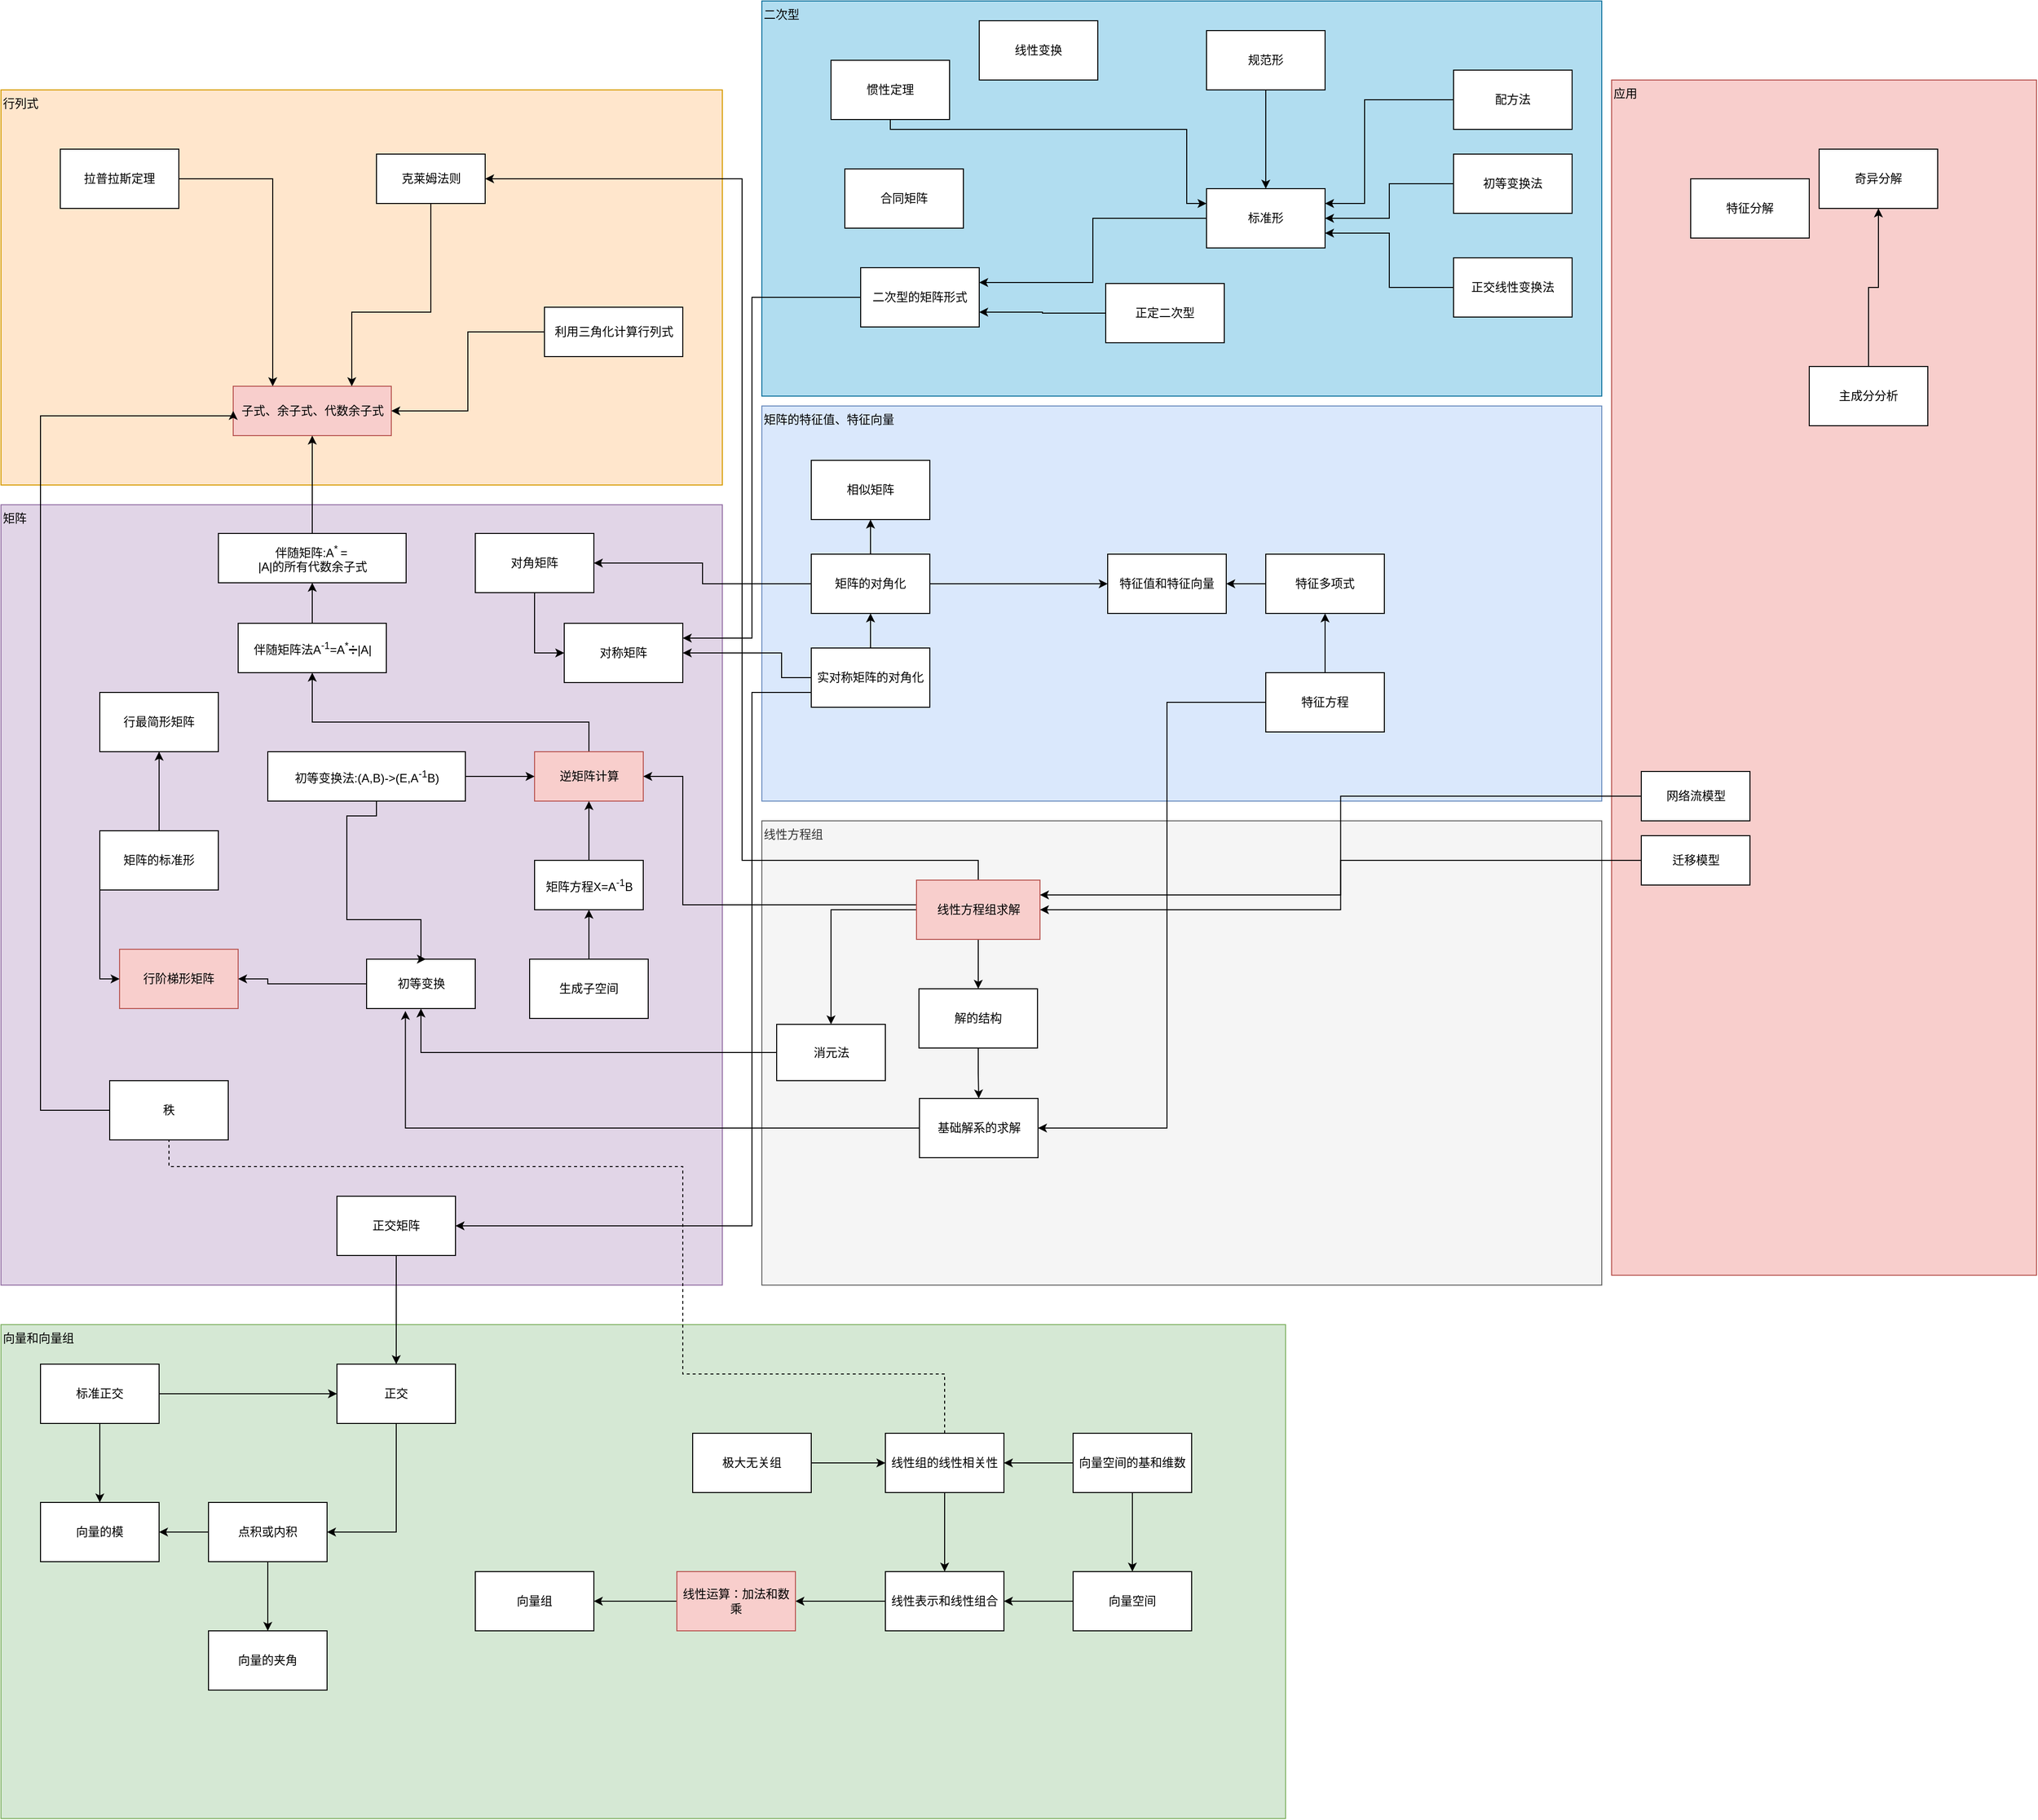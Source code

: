 <mxfile version="21.2.9" type="github">
  <diagram id="LYvnLIcDRPvLys48fhbC" name="Page-1">
    <mxGraphModel dx="2012" dy="676" grid="1" gridSize="10" guides="1" tooltips="1" connect="1" arrows="1" fold="1" page="1" pageScale="1" pageWidth="827" pageHeight="1169" math="0" shadow="0">
      <root>
        <mxCell id="0" />
        <mxCell id="1" parent="0" />
        <mxCell id="4r-EFYu74ZcHJKSVUpbx-32" value="二次型" style="html=1;fillColor=#b1ddf0;strokeColor=#10739e;verticalAlign=top;align=left;" vertex="1" parent="1">
          <mxGeometry x="270" y="20" width="850" height="400" as="geometry" />
        </mxCell>
        <mxCell id="4r-EFYu74ZcHJKSVUpbx-9" value="应用" style="html=1;fillColor=#f8cecc;strokeColor=#b85450;verticalAlign=top;align=left;" vertex="1" parent="1">
          <mxGeometry x="1130" y="100" width="430" height="1210" as="geometry" />
        </mxCell>
        <mxCell id="4r-EFYu74ZcHJKSVUpbx-8" value="矩阵的特征值、特征向量" style="html=1;fillColor=#dae8fc;strokeColor=#6c8ebf;verticalAlign=top;align=left;" vertex="1" parent="1">
          <mxGeometry x="270" y="430" width="850" height="400" as="geometry" />
        </mxCell>
        <mxCell id="mByM-L_YtEdj-Pzh2EhQ-19" value="向量和向量组" style="rounded=0;whiteSpace=wrap;html=1;align=left;fillColor=#d5e8d4;strokeColor=#82b366;verticalAlign=top;" parent="1" vertex="1">
          <mxGeometry x="-500" y="1360" width="1300" height="500" as="geometry" />
        </mxCell>
        <mxCell id="mByM-L_YtEdj-Pzh2EhQ-14" value="线性方程组" style="rounded=0;whiteSpace=wrap;html=1;fillColor=#f5f5f5;strokeColor=#666666;fontColor=#333333;verticalAlign=top;align=left;" parent="1" vertex="1">
          <mxGeometry x="270" y="850" width="850" height="470" as="geometry" />
        </mxCell>
        <mxCell id="5PHVH8C7VnvAZDS9d-Uz-40" value="矩阵" style="html=1;align=left;verticalAlign=top;fillColor=#e1d5e7;strokeColor=#9673a6;" parent="1" vertex="1">
          <mxGeometry x="-500" y="530" width="730" height="790" as="geometry" />
        </mxCell>
        <mxCell id="5PHVH8C7VnvAZDS9d-Uz-39" value="行列式" style="html=1;fillColor=#ffe6cc;strokeColor=#d79b00;verticalAlign=top;align=left;" parent="1" vertex="1">
          <mxGeometry x="-500" y="110" width="730" height="400" as="geometry" />
        </mxCell>
        <mxCell id="5PHVH8C7VnvAZDS9d-Uz-6" value="子式、余子式、代数余子式" style="html=1;fillColor=#f8cecc;strokeColor=#b85450;" parent="1" vertex="1">
          <mxGeometry x="-265" y="410" width="160" height="50" as="geometry" />
        </mxCell>
        <mxCell id="4r-EFYu74ZcHJKSVUpbx-2" style="edgeStyle=orthogonalEdgeStyle;rounded=0;orthogonalLoop=1;jettySize=auto;html=1;entryX=1;entryY=0.5;entryDx=0;entryDy=0;" edge="1" parent="1" source="5PHVH8C7VnvAZDS9d-Uz-12" target="5PHVH8C7VnvAZDS9d-Uz-6">
          <mxGeometry relative="1" as="geometry" />
        </mxCell>
        <mxCell id="5PHVH8C7VnvAZDS9d-Uz-12" value="利用三角化计算行列式" style="html=1;" parent="1" vertex="1">
          <mxGeometry x="50" y="330" width="140" height="50" as="geometry" />
        </mxCell>
        <mxCell id="5PHVH8C7VnvAZDS9d-Uz-18" style="edgeStyle=orthogonalEdgeStyle;rounded=0;orthogonalLoop=1;jettySize=auto;html=1;entryX=0.75;entryY=0;entryDx=0;entryDy=0;" parent="1" source="5PHVH8C7VnvAZDS9d-Uz-17" target="5PHVH8C7VnvAZDS9d-Uz-6" edge="1">
          <mxGeometry relative="1" as="geometry">
            <Array as="points">
              <mxPoint x="-145" y="335" />
            </Array>
          </mxGeometry>
        </mxCell>
        <mxCell id="5PHVH8C7VnvAZDS9d-Uz-17" value="克莱姆法则" style="html=1;" parent="1" vertex="1">
          <mxGeometry x="-120" y="175" width="110" height="50" as="geometry" />
        </mxCell>
        <mxCell id="5PHVH8C7VnvAZDS9d-Uz-42" style="edgeStyle=orthogonalEdgeStyle;rounded=0;orthogonalLoop=1;jettySize=auto;html=1;entryX=0.5;entryY=1;entryDx=0;entryDy=0;" parent="1" source="5PHVH8C7VnvAZDS9d-Uz-23" target="5PHVH8C7VnvAZDS9d-Uz-41" edge="1">
          <mxGeometry relative="1" as="geometry" />
        </mxCell>
        <mxCell id="5PHVH8C7VnvAZDS9d-Uz-23" value="伴随矩阵法A&lt;sup&gt;-1&lt;/sup&gt;=A&lt;sup&gt;*&lt;/sup&gt;➗|A|" style="html=1;" parent="1" vertex="1">
          <mxGeometry x="-260" y="650" width="150" height="50" as="geometry" />
        </mxCell>
        <mxCell id="Q66xr4aZI0zNeTZ2arCn-2" style="edgeStyle=orthogonalEdgeStyle;rounded=0;orthogonalLoop=1;jettySize=auto;html=1;" parent="1" source="5PHVH8C7VnvAZDS9d-Uz-26" target="5PHVH8C7VnvAZDS9d-Uz-23" edge="1">
          <mxGeometry relative="1" as="geometry">
            <Array as="points">
              <mxPoint x="95" y="750" />
              <mxPoint x="-185" y="750" />
            </Array>
          </mxGeometry>
        </mxCell>
        <mxCell id="5PHVH8C7VnvAZDS9d-Uz-26" value="逆矩阵计算" style="html=1;fillColor=#f8cecc;strokeColor=#b85450;" parent="1" vertex="1">
          <mxGeometry x="40" y="780" width="110" height="50" as="geometry" />
        </mxCell>
        <mxCell id="5PHVH8C7VnvAZDS9d-Uz-32" style="edgeStyle=orthogonalEdgeStyle;rounded=0;orthogonalLoop=1;jettySize=auto;html=1;entryX=0.5;entryY=1;entryDx=0;entryDy=0;" parent="1" source="5PHVH8C7VnvAZDS9d-Uz-31" target="5PHVH8C7VnvAZDS9d-Uz-26" edge="1">
          <mxGeometry relative="1" as="geometry" />
        </mxCell>
        <mxCell id="5PHVH8C7VnvAZDS9d-Uz-31" value="矩阵方程X=A&lt;sup&gt;-1&lt;/sup&gt;B" style="html=1;" parent="1" vertex="1">
          <mxGeometry x="40" y="890" width="110" height="50" as="geometry" />
        </mxCell>
        <mxCell id="5PHVH8C7VnvAZDS9d-Uz-37" style="edgeStyle=orthogonalEdgeStyle;rounded=0;orthogonalLoop=1;jettySize=auto;html=1;entryX=1;entryY=0.5;entryDx=0;entryDy=0;" parent="1" source="5PHVH8C7VnvAZDS9d-Uz-36" target="5PHVH8C7VnvAZDS9d-Uz-17" edge="1">
          <mxGeometry relative="1" as="geometry">
            <Array as="points">
              <mxPoint x="250" y="890" />
              <mxPoint x="250" y="200" />
            </Array>
          </mxGeometry>
        </mxCell>
        <mxCell id="5PHVH8C7VnvAZDS9d-Uz-38" style="edgeStyle=orthogonalEdgeStyle;rounded=0;orthogonalLoop=1;jettySize=auto;html=1;exitX=0;exitY=0.25;exitDx=0;exitDy=0;entryX=1;entryY=0.5;entryDx=0;entryDy=0;" parent="1" source="5PHVH8C7VnvAZDS9d-Uz-36" target="5PHVH8C7VnvAZDS9d-Uz-26" edge="1">
          <mxGeometry relative="1" as="geometry">
            <mxPoint x="335" y="650" as="sourcePoint" />
            <Array as="points">
              <mxPoint x="190" y="935" />
              <mxPoint x="190" y="805" />
            </Array>
          </mxGeometry>
        </mxCell>
        <mxCell id="4r-EFYu74ZcHJKSVUpbx-16" style="edgeStyle=orthogonalEdgeStyle;rounded=0;orthogonalLoop=1;jettySize=auto;html=1;" edge="1" parent="1" source="5PHVH8C7VnvAZDS9d-Uz-36" target="Q66xr4aZI0zNeTZ2arCn-20">
          <mxGeometry relative="1" as="geometry" />
        </mxCell>
        <mxCell id="4r-EFYu74ZcHJKSVUpbx-34" style="edgeStyle=orthogonalEdgeStyle;rounded=0;orthogonalLoop=1;jettySize=auto;html=1;entryX=0.5;entryY=0;entryDx=0;entryDy=0;" edge="1" parent="1" source="5PHVH8C7VnvAZDS9d-Uz-36" target="v2L_EON9UGw1XS5caEC3-1">
          <mxGeometry relative="1" as="geometry" />
        </mxCell>
        <mxCell id="5PHVH8C7VnvAZDS9d-Uz-36" value="线性方程组求解" style="html=1;fillColor=#f8cecc;strokeColor=#b85450;" parent="1" vertex="1">
          <mxGeometry x="426.5" y="910" width="125" height="60" as="geometry" />
        </mxCell>
        <mxCell id="5PHVH8C7VnvAZDS9d-Uz-43" style="edgeStyle=orthogonalEdgeStyle;rounded=0;orthogonalLoop=1;jettySize=auto;html=1;" parent="1" source="5PHVH8C7VnvAZDS9d-Uz-41" target="5PHVH8C7VnvAZDS9d-Uz-6" edge="1">
          <mxGeometry relative="1" as="geometry" />
        </mxCell>
        <mxCell id="5PHVH8C7VnvAZDS9d-Uz-41" value="伴随矩阵:A&lt;sup&gt;* &lt;/sup&gt;=&lt;sup&gt;&amp;nbsp;&lt;/sup&gt;&lt;br&gt;|A|的所有代数余子式" style="html=1;align=center;" parent="1" vertex="1">
          <mxGeometry x="-280" y="559" width="190" height="50" as="geometry" />
        </mxCell>
        <mxCell id="mByM-L_YtEdj-Pzh2EhQ-11" style="edgeStyle=orthogonalEdgeStyle;rounded=0;orthogonalLoop=1;jettySize=auto;html=1;" parent="1" source="5PHVH8C7VnvAZDS9d-Uz-46" target="mByM-L_YtEdj-Pzh2EhQ-6" edge="1">
          <mxGeometry relative="1" as="geometry">
            <Array as="points">
              <mxPoint x="-230" y="1015" />
              <mxPoint x="-230" y="1010" />
            </Array>
          </mxGeometry>
        </mxCell>
        <mxCell id="5PHVH8C7VnvAZDS9d-Uz-46" value="初等变换" style="html=1;align=center;" parent="1" vertex="1">
          <mxGeometry x="-130" y="990" width="110" height="50" as="geometry" />
        </mxCell>
        <mxCell id="5PHVH8C7VnvAZDS9d-Uz-50" style="edgeStyle=orthogonalEdgeStyle;rounded=0;orthogonalLoop=1;jettySize=auto;html=1;entryX=0;entryY=0.5;entryDx=0;entryDy=0;" parent="1" source="5PHVH8C7VnvAZDS9d-Uz-48" target="5PHVH8C7VnvAZDS9d-Uz-26" edge="1">
          <mxGeometry relative="1" as="geometry" />
        </mxCell>
        <mxCell id="mByM-L_YtEdj-Pzh2EhQ-9" style="edgeStyle=orthogonalEdgeStyle;rounded=0;orthogonalLoop=1;jettySize=auto;html=1;" parent="1" source="5PHVH8C7VnvAZDS9d-Uz-48" edge="1">
          <mxGeometry relative="1" as="geometry">
            <mxPoint x="-70" y="990" as="targetPoint" />
            <Array as="points">
              <mxPoint x="-120" y="845" />
              <mxPoint x="-150" y="845" />
              <mxPoint x="-150" y="950" />
              <mxPoint x="-75" y="950" />
            </Array>
          </mxGeometry>
        </mxCell>
        <mxCell id="5PHVH8C7VnvAZDS9d-Uz-48" value="初等变换法:(A,B)-&amp;gt;(E,A&lt;sup&gt;-1&lt;/sup&gt;B)" style="html=1;align=center;" parent="1" vertex="1">
          <mxGeometry x="-230" y="780" width="200" height="50" as="geometry" />
        </mxCell>
        <mxCell id="mByM-L_YtEdj-Pzh2EhQ-39" style="edgeStyle=orthogonalEdgeStyle;rounded=0;orthogonalLoop=1;jettySize=auto;html=1;entryX=0;entryY=0.5;entryDx=0;entryDy=0;exitX=0;exitY=0.5;exitDx=0;exitDy=0;" parent="1" source="mByM-L_YtEdj-Pzh2EhQ-2" target="5PHVH8C7VnvAZDS9d-Uz-6" edge="1">
          <mxGeometry relative="1" as="geometry">
            <Array as="points">
              <mxPoint x="-460" y="1143" />
              <mxPoint x="-460" y="440" />
              <mxPoint x="-265" y="440" />
            </Array>
          </mxGeometry>
        </mxCell>
        <mxCell id="mByM-L_YtEdj-Pzh2EhQ-2" value="秩" style="rounded=0;whiteSpace=wrap;html=1;" parent="1" vertex="1">
          <mxGeometry x="-390" y="1113" width="120" height="60" as="geometry" />
        </mxCell>
        <mxCell id="mByM-L_YtEdj-Pzh2EhQ-36" style="edgeStyle=orthogonalEdgeStyle;rounded=0;orthogonalLoop=1;jettySize=auto;html=1;entryX=1;entryY=0.5;entryDx=0;entryDy=0;" parent="1" source="mByM-L_YtEdj-Pzh2EhQ-3" target="mByM-L_YtEdj-Pzh2EhQ-30" edge="1">
          <mxGeometry relative="1" as="geometry">
            <Array as="points">
              <mxPoint x="-100" y="1570" />
            </Array>
          </mxGeometry>
        </mxCell>
        <mxCell id="mByM-L_YtEdj-Pzh2EhQ-3" value="正交" style="rounded=0;whiteSpace=wrap;html=1;" parent="1" vertex="1">
          <mxGeometry x="-160" y="1400" width="120" height="60" as="geometry" />
        </mxCell>
        <mxCell id="mByM-L_YtEdj-Pzh2EhQ-5" style="edgeStyle=orthogonalEdgeStyle;rounded=0;orthogonalLoop=1;jettySize=auto;html=1;" parent="1" source="mByM-L_YtEdj-Pzh2EhQ-4" target="mByM-L_YtEdj-Pzh2EhQ-3" edge="1">
          <mxGeometry relative="1" as="geometry" />
        </mxCell>
        <mxCell id="4r-EFYu74ZcHJKSVUpbx-5" style="edgeStyle=orthogonalEdgeStyle;rounded=0;orthogonalLoop=1;jettySize=auto;html=1;entryX=0.5;entryY=0;entryDx=0;entryDy=0;" edge="1" parent="1" source="mByM-L_YtEdj-Pzh2EhQ-4" target="mByM-L_YtEdj-Pzh2EhQ-21">
          <mxGeometry relative="1" as="geometry" />
        </mxCell>
        <mxCell id="mByM-L_YtEdj-Pzh2EhQ-4" value="标准正交" style="rounded=0;whiteSpace=wrap;html=1;" parent="1" vertex="1">
          <mxGeometry x="-460" y="1400" width="120" height="60" as="geometry" />
        </mxCell>
        <mxCell id="mByM-L_YtEdj-Pzh2EhQ-6" value="行阶梯形矩阵" style="rounded=0;whiteSpace=wrap;html=1;fillColor=#f8cecc;strokeColor=#b85450;" parent="1" vertex="1">
          <mxGeometry x="-380" y="980" width="120" height="60" as="geometry" />
        </mxCell>
        <mxCell id="mByM-L_YtEdj-Pzh2EhQ-13" style="edgeStyle=orthogonalEdgeStyle;rounded=0;orthogonalLoop=1;jettySize=auto;html=1;entryX=0;entryY=0.5;entryDx=0;entryDy=0;" parent="1" source="mByM-L_YtEdj-Pzh2EhQ-12" target="mByM-L_YtEdj-Pzh2EhQ-6" edge="1">
          <mxGeometry relative="1" as="geometry" />
        </mxCell>
        <mxCell id="mByM-L_YtEdj-Pzh2EhQ-12" value="行最简形矩阵" style="rounded=0;whiteSpace=wrap;html=1;" parent="1" vertex="1">
          <mxGeometry x="-400" y="720" width="120" height="60" as="geometry" />
        </mxCell>
        <mxCell id="mByM-L_YtEdj-Pzh2EhQ-17" value="特征分解" style="rounded=0;whiteSpace=wrap;html=1;align=center;" parent="1" vertex="1">
          <mxGeometry x="1210" y="200" width="120" height="60" as="geometry" />
        </mxCell>
        <mxCell id="mByM-L_YtEdj-Pzh2EhQ-18" value="奇异分解" style="rounded=0;whiteSpace=wrap;html=1;align=center;" parent="1" vertex="1">
          <mxGeometry x="1340" y="170" width="120" height="60" as="geometry" />
        </mxCell>
        <mxCell id="mByM-L_YtEdj-Pzh2EhQ-21" value="向量的模" style="rounded=0;whiteSpace=wrap;html=1;align=center;" parent="1" vertex="1">
          <mxGeometry x="-460" y="1540" width="120" height="60" as="geometry" />
        </mxCell>
        <mxCell id="mByM-L_YtEdj-Pzh2EhQ-28" style="edgeStyle=orthogonalEdgeStyle;rounded=0;orthogonalLoop=1;jettySize=auto;html=1;entryX=0.5;entryY=1;entryDx=0;entryDy=0;" parent="1" source="mByM-L_YtEdj-Pzh2EhQ-27" target="mByM-L_YtEdj-Pzh2EhQ-18" edge="1">
          <mxGeometry relative="1" as="geometry" />
        </mxCell>
        <mxCell id="mByM-L_YtEdj-Pzh2EhQ-27" value="主成分分析" style="rounded=0;whiteSpace=wrap;html=1;align=center;" parent="1" vertex="1">
          <mxGeometry x="1330" y="390" width="120" height="60" as="geometry" />
        </mxCell>
        <mxCell id="4r-EFYu74ZcHJKSVUpbx-3" style="edgeStyle=orthogonalEdgeStyle;rounded=0;orthogonalLoop=1;jettySize=auto;html=1;entryX=1;entryY=0.5;entryDx=0;entryDy=0;" edge="1" parent="1" source="mByM-L_YtEdj-Pzh2EhQ-30" target="mByM-L_YtEdj-Pzh2EhQ-21">
          <mxGeometry relative="1" as="geometry" />
        </mxCell>
        <mxCell id="4r-EFYu74ZcHJKSVUpbx-4" style="edgeStyle=orthogonalEdgeStyle;rounded=0;orthogonalLoop=1;jettySize=auto;html=1;entryX=0.5;entryY=0;entryDx=0;entryDy=0;" edge="1" parent="1" source="mByM-L_YtEdj-Pzh2EhQ-30" target="Q66xr4aZI0zNeTZ2arCn-28">
          <mxGeometry relative="1" as="geometry" />
        </mxCell>
        <mxCell id="mByM-L_YtEdj-Pzh2EhQ-30" value="点积或内积" style="rounded=0;whiteSpace=wrap;html=1;align=center;" parent="1" vertex="1">
          <mxGeometry x="-290" y="1540" width="120" height="60" as="geometry" />
        </mxCell>
        <mxCell id="mByM-L_YtEdj-Pzh2EhQ-34" style="edgeStyle=orthogonalEdgeStyle;rounded=0;orthogonalLoop=1;jettySize=auto;html=1;" parent="1" source="mByM-L_YtEdj-Pzh2EhQ-33" target="5PHVH8C7VnvAZDS9d-Uz-31" edge="1">
          <mxGeometry relative="1" as="geometry" />
        </mxCell>
        <mxCell id="mByM-L_YtEdj-Pzh2EhQ-33" value="生成子空间" style="rounded=0;whiteSpace=wrap;html=1;align=center;" parent="1" vertex="1">
          <mxGeometry x="35" y="990" width="120" height="60" as="geometry" />
        </mxCell>
        <mxCell id="mByM-L_YtEdj-Pzh2EhQ-38" style="edgeStyle=orthogonalEdgeStyle;rounded=0;orthogonalLoop=1;jettySize=auto;html=1;" parent="1" source="mByM-L_YtEdj-Pzh2EhQ-37" target="mByM-L_YtEdj-Pzh2EhQ-3" edge="1">
          <mxGeometry relative="1" as="geometry" />
        </mxCell>
        <mxCell id="mByM-L_YtEdj-Pzh2EhQ-37" value="正交矩阵" style="rounded=0;whiteSpace=wrap;html=1;align=center;" parent="1" vertex="1">
          <mxGeometry x="-160" y="1230" width="120" height="60" as="geometry" />
        </mxCell>
        <mxCell id="mByM-L_YtEdj-Pzh2EhQ-44" style="edgeStyle=orthogonalEdgeStyle;rounded=0;orthogonalLoop=1;jettySize=auto;html=1;entryX=0.5;entryY=1;entryDx=0;entryDy=0;" parent="1" source="mByM-L_YtEdj-Pzh2EhQ-43" target="mByM-L_YtEdj-Pzh2EhQ-12" edge="1">
          <mxGeometry relative="1" as="geometry" />
        </mxCell>
        <mxCell id="mByM-L_YtEdj-Pzh2EhQ-43" value="&lt;span&gt;矩阵的&lt;/span&gt;&lt;span&gt;标准形&lt;/span&gt;" style="rounded=0;whiteSpace=wrap;html=1;align=center;" parent="1" vertex="1">
          <mxGeometry x="-400" y="860" width="120" height="60" as="geometry" />
        </mxCell>
        <mxCell id="v2L_EON9UGw1XS5caEC3-2" style="edgeStyle=orthogonalEdgeStyle;rounded=0;orthogonalLoop=1;jettySize=auto;html=1;" parent="1" source="v2L_EON9UGw1XS5caEC3-1" target="5PHVH8C7VnvAZDS9d-Uz-46" edge="1">
          <mxGeometry relative="1" as="geometry" />
        </mxCell>
        <mxCell id="v2L_EON9UGw1XS5caEC3-1" value="消元法" style="html=1;" parent="1" vertex="1">
          <mxGeometry x="285" y="1056" width="110" height="57" as="geometry" />
        </mxCell>
        <mxCell id="v2L_EON9UGw1XS5caEC3-10" style="edgeStyle=orthogonalEdgeStyle;rounded=0;orthogonalLoop=1;jettySize=auto;html=1;entryX=1;entryY=0.25;entryDx=0;entryDy=0;" parent="1" source="v2L_EON9UGw1XS5caEC3-6" target="5PHVH8C7VnvAZDS9d-Uz-36" edge="1">
          <mxGeometry relative="1" as="geometry" />
        </mxCell>
        <mxCell id="v2L_EON9UGw1XS5caEC3-6" value="网络流模型" style="html=1;" parent="1" vertex="1">
          <mxGeometry x="1160" y="800" width="110" height="50" as="geometry" />
        </mxCell>
        <mxCell id="v2L_EON9UGw1XS5caEC3-8" style="edgeStyle=orthogonalEdgeStyle;rounded=0;orthogonalLoop=1;jettySize=auto;html=1;" parent="1" source="v2L_EON9UGw1XS5caEC3-7" target="5PHVH8C7VnvAZDS9d-Uz-36" edge="1">
          <mxGeometry relative="1" as="geometry" />
        </mxCell>
        <mxCell id="v2L_EON9UGw1XS5caEC3-7" value="迁移模型" style="html=1;" parent="1" vertex="1">
          <mxGeometry x="1160" y="865" width="110" height="50" as="geometry" />
        </mxCell>
        <mxCell id="Q66xr4aZI0zNeTZ2arCn-5" style="edgeStyle=orthogonalEdgeStyle;rounded=0;orthogonalLoop=1;jettySize=auto;html=1;entryX=0.25;entryY=0;entryDx=0;entryDy=0;" parent="1" source="Q66xr4aZI0zNeTZ2arCn-4" target="5PHVH8C7VnvAZDS9d-Uz-6" edge="1">
          <mxGeometry relative="1" as="geometry" />
        </mxCell>
        <mxCell id="Q66xr4aZI0zNeTZ2arCn-4" value="拉普拉斯定理" style="rounded=0;whiteSpace=wrap;html=1;" parent="1" vertex="1">
          <mxGeometry x="-440" y="170" width="120" height="60" as="geometry" />
        </mxCell>
        <mxCell id="Q66xr4aZI0zNeTZ2arCn-7" value="向量组" style="rounded=0;whiteSpace=wrap;html=1;align=center;" parent="1" vertex="1">
          <mxGeometry x="-20" y="1610" width="120" height="60" as="geometry" />
        </mxCell>
        <mxCell id="Q66xr4aZI0zNeTZ2arCn-12" style="edgeStyle=orthogonalEdgeStyle;rounded=0;orthogonalLoop=1;jettySize=auto;html=1;entryX=1;entryY=0.5;entryDx=0;entryDy=0;" parent="1" source="Q66xr4aZI0zNeTZ2arCn-11" target="ajbMW7xG6SO7G7sNsmec-1" edge="1">
          <mxGeometry relative="1" as="geometry" />
        </mxCell>
        <mxCell id="Q66xr4aZI0zNeTZ2arCn-11" value="线性表示和线性组合" style="rounded=0;whiteSpace=wrap;html=1;align=center;" parent="1" vertex="1">
          <mxGeometry x="395" y="1610" width="120" height="60" as="geometry" />
        </mxCell>
        <mxCell id="ajbMW7xG6SO7G7sNsmec-3" style="edgeStyle=orthogonalEdgeStyle;rounded=0;orthogonalLoop=1;jettySize=auto;html=1;entryX=0.5;entryY=0;entryDx=0;entryDy=0;" parent="1" source="Q66xr4aZI0zNeTZ2arCn-15" target="Q66xr4aZI0zNeTZ2arCn-11" edge="1">
          <mxGeometry relative="1" as="geometry" />
        </mxCell>
        <mxCell id="Q66xr4aZI0zNeTZ2arCn-15" value="线性组的线性相关性" style="rounded=0;whiteSpace=wrap;html=1;align=center;" parent="1" vertex="1">
          <mxGeometry x="395" y="1470" width="120" height="60" as="geometry" />
        </mxCell>
        <mxCell id="Q66xr4aZI0zNeTZ2arCn-18" style="edgeStyle=orthogonalEdgeStyle;rounded=0;orthogonalLoop=1;jettySize=auto;html=1;" parent="1" source="Q66xr4aZI0zNeTZ2arCn-17" target="Q66xr4aZI0zNeTZ2arCn-15" edge="1">
          <mxGeometry relative="1" as="geometry" />
        </mxCell>
        <mxCell id="Q66xr4aZI0zNeTZ2arCn-19" style="edgeStyle=orthogonalEdgeStyle;rounded=0;orthogonalLoop=1;jettySize=auto;html=1;exitX=0.5;exitY=0;exitDx=0;exitDy=0;endArrow=none;endFill=0;dashed=1;" parent="1" source="Q66xr4aZI0zNeTZ2arCn-15" target="mByM-L_YtEdj-Pzh2EhQ-2" edge="1">
          <mxGeometry relative="1" as="geometry">
            <Array as="points">
              <mxPoint x="455" y="1410" />
              <mxPoint x="190" y="1410" />
              <mxPoint x="190" y="1200" />
              <mxPoint x="-330" y="1200" />
            </Array>
          </mxGeometry>
        </mxCell>
        <mxCell id="Q66xr4aZI0zNeTZ2arCn-17" value="极大无关组" style="rounded=0;whiteSpace=wrap;html=1;align=center;" parent="1" vertex="1">
          <mxGeometry x="200" y="1470" width="120" height="60" as="geometry" />
        </mxCell>
        <mxCell id="4r-EFYu74ZcHJKSVUpbx-15" style="edgeStyle=orthogonalEdgeStyle;rounded=0;orthogonalLoop=1;jettySize=auto;html=1;" edge="1" parent="1" source="Q66xr4aZI0zNeTZ2arCn-20" target="4r-EFYu74ZcHJKSVUpbx-12">
          <mxGeometry relative="1" as="geometry" />
        </mxCell>
        <mxCell id="Q66xr4aZI0zNeTZ2arCn-20" value="解的结构" style="rounded=0;whiteSpace=wrap;html=1;align=center;" parent="1" vertex="1">
          <mxGeometry x="429" y="1020" width="120" height="60" as="geometry" />
        </mxCell>
        <mxCell id="ajbMW7xG6SO7G7sNsmec-5" style="edgeStyle=orthogonalEdgeStyle;rounded=0;orthogonalLoop=1;jettySize=auto;html=1;entryX=1;entryY=0.5;entryDx=0;entryDy=0;" parent="1" source="Q66xr4aZI0zNeTZ2arCn-23" target="Q66xr4aZI0zNeTZ2arCn-11" edge="1">
          <mxGeometry relative="1" as="geometry">
            <Array as="points">
              <mxPoint x="540" y="1640" />
              <mxPoint x="540" y="1640" />
            </Array>
          </mxGeometry>
        </mxCell>
        <mxCell id="Q66xr4aZI0zNeTZ2arCn-23" value="向量空间" style="rounded=0;whiteSpace=wrap;html=1;align=center;" parent="1" vertex="1">
          <mxGeometry x="585" y="1610" width="120" height="60" as="geometry" />
        </mxCell>
        <mxCell id="Q66xr4aZI0zNeTZ2arCn-28" value="向量的夹角" style="rounded=0;whiteSpace=wrap;html=1;align=center;" parent="1" vertex="1">
          <mxGeometry x="-290" y="1670" width="120" height="60" as="geometry" />
        </mxCell>
        <mxCell id="ajbMW7xG6SO7G7sNsmec-2" style="edgeStyle=orthogonalEdgeStyle;rounded=0;orthogonalLoop=1;jettySize=auto;html=1;entryX=1;entryY=0.5;entryDx=0;entryDy=0;" parent="1" source="ajbMW7xG6SO7G7sNsmec-1" target="Q66xr4aZI0zNeTZ2arCn-7" edge="1">
          <mxGeometry relative="1" as="geometry" />
        </mxCell>
        <mxCell id="ajbMW7xG6SO7G7sNsmec-1" value="线性运算：加法和数乘" style="rounded=0;whiteSpace=wrap;html=1;fillColor=#f8cecc;strokeColor=#b85450;" parent="1" vertex="1">
          <mxGeometry x="184" y="1610" width="120" height="60" as="geometry" />
        </mxCell>
        <mxCell id="ajbMW7xG6SO7G7sNsmec-7" style="edgeStyle=orthogonalEdgeStyle;rounded=0;orthogonalLoop=1;jettySize=auto;html=1;entryX=0.5;entryY=0;entryDx=0;entryDy=0;" parent="1" source="ajbMW7xG6SO7G7sNsmec-6" target="Q66xr4aZI0zNeTZ2arCn-23" edge="1">
          <mxGeometry relative="1" as="geometry" />
        </mxCell>
        <mxCell id="ajbMW7xG6SO7G7sNsmec-8" style="edgeStyle=orthogonalEdgeStyle;rounded=0;orthogonalLoop=1;jettySize=auto;html=1;entryX=1;entryY=0.5;entryDx=0;entryDy=0;" parent="1" source="ajbMW7xG6SO7G7sNsmec-6" target="Q66xr4aZI0zNeTZ2arCn-15" edge="1">
          <mxGeometry relative="1" as="geometry" />
        </mxCell>
        <mxCell id="ajbMW7xG6SO7G7sNsmec-6" value="向量空间的基和维数" style="rounded=0;whiteSpace=wrap;html=1;" parent="1" vertex="1">
          <mxGeometry x="585" y="1470" width="120" height="60" as="geometry" />
        </mxCell>
        <mxCell id="4r-EFYu74ZcHJKSVUpbx-17" style="edgeStyle=orthogonalEdgeStyle;rounded=0;orthogonalLoop=1;jettySize=auto;html=1;entryX=1;entryY=0.5;entryDx=0;entryDy=0;exitX=0;exitY=0.5;exitDx=0;exitDy=0;" edge="1" parent="1" source="4r-EFYu74ZcHJKSVUpbx-58" target="4r-EFYu74ZcHJKSVUpbx-12">
          <mxGeometry relative="1" as="geometry">
            <Array as="points">
              <mxPoint x="680" y="730" />
              <mxPoint x="680" y="1161" />
            </Array>
          </mxGeometry>
        </mxCell>
        <mxCell id="4r-EFYu74ZcHJKSVUpbx-10" value="特征值和特征向量" style="rounded=0;whiteSpace=wrap;html=1;" vertex="1" parent="1">
          <mxGeometry x="620" y="580" width="120" height="60" as="geometry" />
        </mxCell>
        <mxCell id="4r-EFYu74ZcHJKSVUpbx-14" value="" style="edgeStyle=orthogonalEdgeStyle;rounded=0;orthogonalLoop=1;jettySize=auto;html=1;entryX=0.357;entryY=1.049;entryDx=0;entryDy=0;entryPerimeter=0;" edge="1" parent="1" source="4r-EFYu74ZcHJKSVUpbx-12" target="5PHVH8C7VnvAZDS9d-Uz-46">
          <mxGeometry relative="1" as="geometry">
            <mxPoint x="550" y="1253" as="targetPoint" />
            <Array as="points">
              <mxPoint x="-91" y="1161" />
            </Array>
          </mxGeometry>
        </mxCell>
        <mxCell id="4r-EFYu74ZcHJKSVUpbx-12" value="基础解系的求解" style="rounded=0;whiteSpace=wrap;html=1;" vertex="1" parent="1">
          <mxGeometry x="429.5" y="1131" width="120" height="60" as="geometry" />
        </mxCell>
        <mxCell id="4r-EFYu74ZcHJKSVUpbx-18" value="相似矩阵" style="rounded=0;whiteSpace=wrap;html=1;" vertex="1" parent="1">
          <mxGeometry x="320" y="485" width="120" height="60" as="geometry" />
        </mxCell>
        <mxCell id="4r-EFYu74ZcHJKSVUpbx-20" style="edgeStyle=orthogonalEdgeStyle;rounded=0;orthogonalLoop=1;jettySize=auto;html=1;entryX=0.5;entryY=1;entryDx=0;entryDy=0;" edge="1" parent="1" source="4r-EFYu74ZcHJKSVUpbx-19" target="4r-EFYu74ZcHJKSVUpbx-18">
          <mxGeometry relative="1" as="geometry" />
        </mxCell>
        <mxCell id="4r-EFYu74ZcHJKSVUpbx-26" style="edgeStyle=orthogonalEdgeStyle;rounded=0;orthogonalLoop=1;jettySize=auto;html=1;entryX=1;entryY=0.5;entryDx=0;entryDy=0;" edge="1" parent="1" source="4r-EFYu74ZcHJKSVUpbx-19" target="4r-EFYu74ZcHJKSVUpbx-21">
          <mxGeometry relative="1" as="geometry" />
        </mxCell>
        <mxCell id="4r-EFYu74ZcHJKSVUpbx-27" style="edgeStyle=orthogonalEdgeStyle;rounded=0;orthogonalLoop=1;jettySize=auto;html=1;" edge="1" parent="1" source="4r-EFYu74ZcHJKSVUpbx-19" target="4r-EFYu74ZcHJKSVUpbx-10">
          <mxGeometry relative="1" as="geometry" />
        </mxCell>
        <mxCell id="4r-EFYu74ZcHJKSVUpbx-19" value="矩阵的对角化" style="rounded=0;whiteSpace=wrap;html=1;" vertex="1" parent="1">
          <mxGeometry x="320" y="580" width="120" height="60" as="geometry" />
        </mxCell>
        <mxCell id="4r-EFYu74ZcHJKSVUpbx-23" style="edgeStyle=orthogonalEdgeStyle;rounded=0;orthogonalLoop=1;jettySize=auto;html=1;entryX=0;entryY=0.5;entryDx=0;entryDy=0;" edge="1" parent="1" source="4r-EFYu74ZcHJKSVUpbx-21" target="4r-EFYu74ZcHJKSVUpbx-22">
          <mxGeometry relative="1" as="geometry" />
        </mxCell>
        <mxCell id="4r-EFYu74ZcHJKSVUpbx-21" value="对角矩阵" style="rounded=0;whiteSpace=wrap;html=1;" vertex="1" parent="1">
          <mxGeometry x="-20" y="559" width="120" height="60" as="geometry" />
        </mxCell>
        <mxCell id="4r-EFYu74ZcHJKSVUpbx-22" value="对称矩阵" style="rounded=0;whiteSpace=wrap;html=1;" vertex="1" parent="1">
          <mxGeometry x="70" y="650" width="120" height="60" as="geometry" />
        </mxCell>
        <mxCell id="4r-EFYu74ZcHJKSVUpbx-29" style="edgeStyle=orthogonalEdgeStyle;rounded=0;orthogonalLoop=1;jettySize=auto;html=1;entryX=0.5;entryY=1;entryDx=0;entryDy=0;" edge="1" parent="1" source="4r-EFYu74ZcHJKSVUpbx-28" target="4r-EFYu74ZcHJKSVUpbx-19">
          <mxGeometry relative="1" as="geometry" />
        </mxCell>
        <mxCell id="4r-EFYu74ZcHJKSVUpbx-30" style="edgeStyle=orthogonalEdgeStyle;rounded=0;orthogonalLoop=1;jettySize=auto;html=1;entryX=1;entryY=0.5;entryDx=0;entryDy=0;exitX=0;exitY=0.25;exitDx=0;exitDy=0;" edge="1" parent="1" source="4r-EFYu74ZcHJKSVUpbx-28" target="4r-EFYu74ZcHJKSVUpbx-22">
          <mxGeometry relative="1" as="geometry">
            <Array as="points">
              <mxPoint x="290" y="705" />
              <mxPoint x="290" y="680" />
            </Array>
          </mxGeometry>
        </mxCell>
        <mxCell id="4r-EFYu74ZcHJKSVUpbx-31" style="edgeStyle=orthogonalEdgeStyle;rounded=0;orthogonalLoop=1;jettySize=auto;html=1;entryX=1;entryY=0.5;entryDx=0;entryDy=0;" edge="1" parent="1" source="4r-EFYu74ZcHJKSVUpbx-28" target="mByM-L_YtEdj-Pzh2EhQ-37">
          <mxGeometry relative="1" as="geometry">
            <Array as="points">
              <mxPoint x="260" y="720" />
              <mxPoint x="260" y="1260" />
            </Array>
          </mxGeometry>
        </mxCell>
        <mxCell id="4r-EFYu74ZcHJKSVUpbx-28" value="实对称矩阵的对角化" style="rounded=0;whiteSpace=wrap;html=1;" vertex="1" parent="1">
          <mxGeometry x="320" y="675" width="120" height="60" as="geometry" />
        </mxCell>
        <mxCell id="4r-EFYu74ZcHJKSVUpbx-35" value="合同矩阵" style="rounded=0;whiteSpace=wrap;html=1;" vertex="1" parent="1">
          <mxGeometry x="354" y="190" width="120" height="60" as="geometry" />
        </mxCell>
        <mxCell id="4r-EFYu74ZcHJKSVUpbx-36" value="线性变换" style="whiteSpace=wrap;html=1;rounded=0;" vertex="1" parent="1">
          <mxGeometry x="490" y="40" width="120" height="60" as="geometry" />
        </mxCell>
        <mxCell id="4r-EFYu74ZcHJKSVUpbx-54" style="edgeStyle=orthogonalEdgeStyle;rounded=0;orthogonalLoop=1;jettySize=auto;html=1;entryX=1;entryY=0.25;entryDx=0;entryDy=0;" edge="1" parent="1" source="4r-EFYu74ZcHJKSVUpbx-38" target="4r-EFYu74ZcHJKSVUpbx-22">
          <mxGeometry relative="1" as="geometry">
            <Array as="points">
              <mxPoint x="260" y="320" />
              <mxPoint x="260" y="665" />
            </Array>
          </mxGeometry>
        </mxCell>
        <mxCell id="4r-EFYu74ZcHJKSVUpbx-38" value="二次型的矩阵形式" style="rounded=0;whiteSpace=wrap;html=1;" vertex="1" parent="1">
          <mxGeometry x="370" y="290" width="120" height="60" as="geometry" />
        </mxCell>
        <mxCell id="4r-EFYu74ZcHJKSVUpbx-44" style="edgeStyle=orthogonalEdgeStyle;rounded=0;orthogonalLoop=1;jettySize=auto;html=1;entryX=1;entryY=0.25;entryDx=0;entryDy=0;" edge="1" parent="1" source="4r-EFYu74ZcHJKSVUpbx-41" target="4r-EFYu74ZcHJKSVUpbx-38">
          <mxGeometry relative="1" as="geometry" />
        </mxCell>
        <mxCell id="4r-EFYu74ZcHJKSVUpbx-41" value="标准形" style="rounded=0;whiteSpace=wrap;html=1;" vertex="1" parent="1">
          <mxGeometry x="720" y="210" width="120" height="60" as="geometry" />
        </mxCell>
        <mxCell id="4r-EFYu74ZcHJKSVUpbx-43" style="edgeStyle=orthogonalEdgeStyle;rounded=0;orthogonalLoop=1;jettySize=auto;html=1;entryX=0.5;entryY=0;entryDx=0;entryDy=0;" edge="1" parent="1" source="4r-EFYu74ZcHJKSVUpbx-42" target="4r-EFYu74ZcHJKSVUpbx-41">
          <mxGeometry relative="1" as="geometry">
            <Array as="points">
              <mxPoint x="780" y="180" />
              <mxPoint x="780" y="180" />
            </Array>
          </mxGeometry>
        </mxCell>
        <mxCell id="4r-EFYu74ZcHJKSVUpbx-42" value="规范形" style="rounded=0;whiteSpace=wrap;html=1;" vertex="1" parent="1">
          <mxGeometry x="720" y="50" width="120" height="60" as="geometry" />
        </mxCell>
        <mxCell id="4r-EFYu74ZcHJKSVUpbx-53" style="edgeStyle=orthogonalEdgeStyle;rounded=0;orthogonalLoop=1;jettySize=auto;html=1;entryX=0;entryY=0.25;entryDx=0;entryDy=0;" edge="1" parent="1" source="4r-EFYu74ZcHJKSVUpbx-45" target="4r-EFYu74ZcHJKSVUpbx-41">
          <mxGeometry relative="1" as="geometry">
            <Array as="points">
              <mxPoint x="400" y="150" />
              <mxPoint x="700" y="150" />
              <mxPoint x="700" y="225" />
            </Array>
          </mxGeometry>
        </mxCell>
        <mxCell id="4r-EFYu74ZcHJKSVUpbx-45" value="惯性定理" style="rounded=0;whiteSpace=wrap;html=1;" vertex="1" parent="1">
          <mxGeometry x="340" y="80" width="120" height="60" as="geometry" />
        </mxCell>
        <mxCell id="4r-EFYu74ZcHJKSVUpbx-50" style="edgeStyle=orthogonalEdgeStyle;rounded=0;orthogonalLoop=1;jettySize=auto;html=1;entryX=1;entryY=0.75;entryDx=0;entryDy=0;" edge="1" parent="1" source="4r-EFYu74ZcHJKSVUpbx-47" target="4r-EFYu74ZcHJKSVUpbx-41">
          <mxGeometry relative="1" as="geometry" />
        </mxCell>
        <mxCell id="4r-EFYu74ZcHJKSVUpbx-47" value="正交线性变换法" style="rounded=0;whiteSpace=wrap;html=1;" vertex="1" parent="1">
          <mxGeometry x="970" y="280" width="120" height="60" as="geometry" />
        </mxCell>
        <mxCell id="4r-EFYu74ZcHJKSVUpbx-51" style="edgeStyle=orthogonalEdgeStyle;rounded=0;orthogonalLoop=1;jettySize=auto;html=1;entryX=1;entryY=0.25;entryDx=0;entryDy=0;" edge="1" parent="1" source="4r-EFYu74ZcHJKSVUpbx-48" target="4r-EFYu74ZcHJKSVUpbx-41">
          <mxGeometry relative="1" as="geometry">
            <Array as="points">
              <mxPoint x="880" y="120" />
              <mxPoint x="880" y="225" />
            </Array>
          </mxGeometry>
        </mxCell>
        <mxCell id="4r-EFYu74ZcHJKSVUpbx-48" value="配方法" style="rounded=0;whiteSpace=wrap;html=1;" vertex="1" parent="1">
          <mxGeometry x="970" y="90" width="120" height="60" as="geometry" />
        </mxCell>
        <mxCell id="4r-EFYu74ZcHJKSVUpbx-52" style="edgeStyle=orthogonalEdgeStyle;rounded=0;orthogonalLoop=1;jettySize=auto;html=1;entryX=1;entryY=0.5;entryDx=0;entryDy=0;" edge="1" parent="1" source="4r-EFYu74ZcHJKSVUpbx-49" target="4r-EFYu74ZcHJKSVUpbx-41">
          <mxGeometry relative="1" as="geometry" />
        </mxCell>
        <mxCell id="4r-EFYu74ZcHJKSVUpbx-49" value="初等变换法" style="rounded=0;whiteSpace=wrap;html=1;" vertex="1" parent="1">
          <mxGeometry x="970" y="175" width="120" height="60" as="geometry" />
        </mxCell>
        <mxCell id="4r-EFYu74ZcHJKSVUpbx-56" style="edgeStyle=orthogonalEdgeStyle;rounded=0;orthogonalLoop=1;jettySize=auto;html=1;entryX=1;entryY=0.75;entryDx=0;entryDy=0;" edge="1" parent="1" source="4r-EFYu74ZcHJKSVUpbx-55" target="4r-EFYu74ZcHJKSVUpbx-38">
          <mxGeometry relative="1" as="geometry" />
        </mxCell>
        <mxCell id="4r-EFYu74ZcHJKSVUpbx-55" value="正定二次型" style="rounded=0;whiteSpace=wrap;html=1;" vertex="1" parent="1">
          <mxGeometry x="618" y="306" width="120" height="60" as="geometry" />
        </mxCell>
        <mxCell id="4r-EFYu74ZcHJKSVUpbx-60" style="edgeStyle=orthogonalEdgeStyle;rounded=0;orthogonalLoop=1;jettySize=auto;html=1;" edge="1" parent="1" source="4r-EFYu74ZcHJKSVUpbx-57" target="4r-EFYu74ZcHJKSVUpbx-10">
          <mxGeometry relative="1" as="geometry" />
        </mxCell>
        <mxCell id="4r-EFYu74ZcHJKSVUpbx-57" value="特征多项式" style="rounded=0;whiteSpace=wrap;html=1;" vertex="1" parent="1">
          <mxGeometry x="780" y="580" width="120" height="60" as="geometry" />
        </mxCell>
        <mxCell id="4r-EFYu74ZcHJKSVUpbx-59" style="edgeStyle=orthogonalEdgeStyle;rounded=0;orthogonalLoop=1;jettySize=auto;html=1;entryX=0.5;entryY=1;entryDx=0;entryDy=0;" edge="1" parent="1" source="4r-EFYu74ZcHJKSVUpbx-58" target="4r-EFYu74ZcHJKSVUpbx-57">
          <mxGeometry relative="1" as="geometry">
            <mxPoint x="750" y="610" as="targetPoint" />
          </mxGeometry>
        </mxCell>
        <mxCell id="4r-EFYu74ZcHJKSVUpbx-58" value="特征方程" style="rounded=0;whiteSpace=wrap;html=1;" vertex="1" parent="1">
          <mxGeometry x="780" y="700" width="120" height="60" as="geometry" />
        </mxCell>
      </root>
    </mxGraphModel>
  </diagram>
</mxfile>
